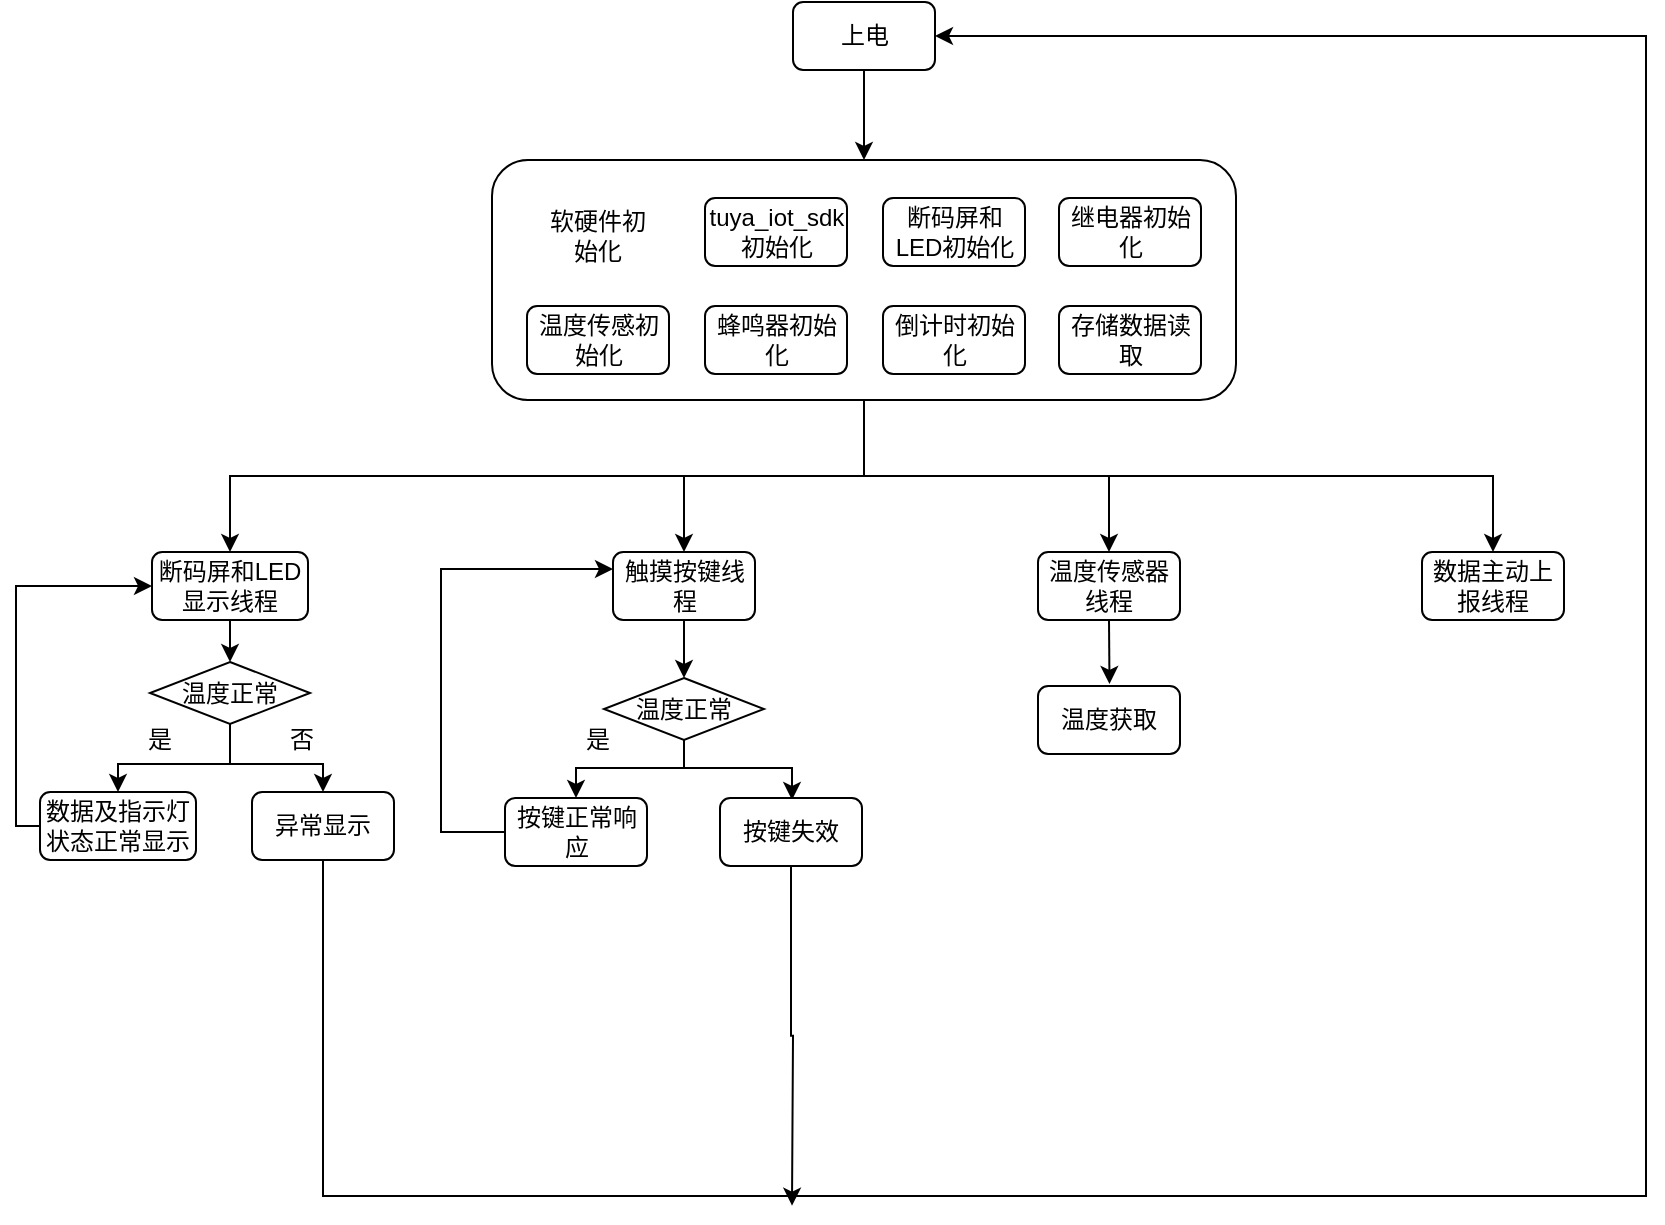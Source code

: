 <mxfile version="16.1.0" type="github">
  <diagram id="3BnJx1z64_xSoNDAaUZk" name="Page-1">
    <mxGraphModel dx="1805" dy="503" grid="0" gridSize="10" guides="1" tooltips="1" connect="1" arrows="1" fold="1" page="1" pageScale="1" pageWidth="827" pageHeight="1169" math="0" shadow="0">
      <root>
        <mxCell id="0" />
        <mxCell id="1" parent="0" />
        <mxCell id="YotC0mz9Mo86BZKjXIZa-32" style="edgeStyle=orthogonalEdgeStyle;rounded=0;orthogonalLoop=1;jettySize=auto;html=1;exitX=0.5;exitY=1;exitDx=0;exitDy=0;entryX=0.5;entryY=0;entryDx=0;entryDy=0;" edge="1" parent="1" source="YotC0mz9Mo86BZKjXIZa-1" target="YotC0mz9Mo86BZKjXIZa-31">
          <mxGeometry relative="1" as="geometry" />
        </mxCell>
        <mxCell id="YotC0mz9Mo86BZKjXIZa-1" value="上电" style="rounded=1;whiteSpace=wrap;html=1;" vertex="1" parent="1">
          <mxGeometry x="390.5" y="81" width="71" height="34" as="geometry" />
        </mxCell>
        <mxCell id="YotC0mz9Mo86BZKjXIZa-2" value="存储数据读取" style="rounded=1;whiteSpace=wrap;html=1;" vertex="1" parent="1">
          <mxGeometry x="523.5" y="233" width="71" height="34" as="geometry" />
        </mxCell>
        <mxCell id="YotC0mz9Mo86BZKjXIZa-3" value="继电器初始化" style="rounded=1;whiteSpace=wrap;html=1;" vertex="1" parent="1">
          <mxGeometry x="523.5" y="179" width="71" height="34" as="geometry" />
        </mxCell>
        <mxCell id="YotC0mz9Mo86BZKjXIZa-4" value="断码屏和LED初始化" style="rounded=1;whiteSpace=wrap;html=1;" vertex="1" parent="1">
          <mxGeometry x="435.5" y="179" width="71" height="34" as="geometry" />
        </mxCell>
        <mxCell id="YotC0mz9Mo86BZKjXIZa-5" value="温度传感初始化" style="rounded=1;whiteSpace=wrap;html=1;" vertex="1" parent="1">
          <mxGeometry x="257.5" y="233" width="71" height="34" as="geometry" />
        </mxCell>
        <mxCell id="YotC0mz9Mo86BZKjXIZa-6" value="蜂鸣器初始化" style="rounded=1;whiteSpace=wrap;html=1;" vertex="1" parent="1">
          <mxGeometry x="346.5" y="233" width="71" height="34" as="geometry" />
        </mxCell>
        <mxCell id="YotC0mz9Mo86BZKjXIZa-7" value="倒计时初始化" style="rounded=1;whiteSpace=wrap;html=1;" vertex="1" parent="1">
          <mxGeometry x="435.5" y="233" width="71" height="34" as="geometry" />
        </mxCell>
        <mxCell id="YotC0mz9Mo86BZKjXIZa-9" value="tuya_iot_sdk初始化" style="rounded=1;whiteSpace=wrap;html=1;" vertex="1" parent="1">
          <mxGeometry x="346.5" y="179" width="71" height="34" as="geometry" />
        </mxCell>
        <mxCell id="YotC0mz9Mo86BZKjXIZa-59" value="" style="edgeStyle=orthogonalEdgeStyle;rounded=0;orthogonalLoop=1;jettySize=auto;html=1;strokeColor=#000000;" edge="1" parent="1" source="YotC0mz9Mo86BZKjXIZa-10" target="YotC0mz9Mo86BZKjXIZa-58">
          <mxGeometry relative="1" as="geometry" />
        </mxCell>
        <mxCell id="YotC0mz9Mo86BZKjXIZa-10" value="断码屏和LED显示线程" style="rounded=1;whiteSpace=wrap;html=1;" vertex="1" parent="1">
          <mxGeometry x="70" y="356" width="78" height="34" as="geometry" />
        </mxCell>
        <mxCell id="YotC0mz9Mo86BZKjXIZa-61" value="" style="edgeStyle=orthogonalEdgeStyle;rounded=0;orthogonalLoop=1;jettySize=auto;html=1;strokeColor=#000000;" edge="1" parent="1" source="YotC0mz9Mo86BZKjXIZa-11" target="YotC0mz9Mo86BZKjXIZa-57">
          <mxGeometry relative="1" as="geometry" />
        </mxCell>
        <mxCell id="YotC0mz9Mo86BZKjXIZa-11" value="触摸按键线程" style="rounded=1;whiteSpace=wrap;html=1;" vertex="1" parent="1">
          <mxGeometry x="300.5" y="356" width="71" height="34" as="geometry" />
        </mxCell>
        <mxCell id="YotC0mz9Mo86BZKjXIZa-30" style="edgeStyle=orthogonalEdgeStyle;rounded=0;orthogonalLoop=1;jettySize=auto;html=1;exitX=0.5;exitY=1;exitDx=0;exitDy=0;entryX=0.5;entryY=0;entryDx=0;entryDy=0;" edge="1" parent="1" source="YotC0mz9Mo86BZKjXIZa-12">
          <mxGeometry relative="1" as="geometry">
            <mxPoint x="548.75" y="422" as="targetPoint" />
          </mxGeometry>
        </mxCell>
        <mxCell id="YotC0mz9Mo86BZKjXIZa-12" value="温度传感器线程" style="rounded=1;whiteSpace=wrap;html=1;" vertex="1" parent="1">
          <mxGeometry x="513" y="356" width="71" height="34" as="geometry" />
        </mxCell>
        <mxCell id="YotC0mz9Mo86BZKjXIZa-14" value="软硬件初始化" style="text;html=1;strokeColor=none;fillColor=none;align=center;verticalAlign=middle;whiteSpace=wrap;rounded=0;" vertex="1" parent="1">
          <mxGeometry x="263" y="183" width="60" height="30" as="geometry" />
        </mxCell>
        <mxCell id="YotC0mz9Mo86BZKjXIZa-33" style="edgeStyle=orthogonalEdgeStyle;rounded=0;orthogonalLoop=1;jettySize=auto;html=1;exitX=0.5;exitY=1;exitDx=0;exitDy=0;" edge="1" parent="1" source="YotC0mz9Mo86BZKjXIZa-31" target="YotC0mz9Mo86BZKjXIZa-10">
          <mxGeometry relative="1" as="geometry" />
        </mxCell>
        <mxCell id="YotC0mz9Mo86BZKjXIZa-34" style="edgeStyle=orthogonalEdgeStyle;rounded=0;orthogonalLoop=1;jettySize=auto;html=1;exitX=0.5;exitY=1;exitDx=0;exitDy=0;entryX=0.5;entryY=0;entryDx=0;entryDy=0;" edge="1" parent="1" source="YotC0mz9Mo86BZKjXIZa-31" target="YotC0mz9Mo86BZKjXIZa-11">
          <mxGeometry relative="1" as="geometry" />
        </mxCell>
        <mxCell id="YotC0mz9Mo86BZKjXIZa-35" style="edgeStyle=orthogonalEdgeStyle;rounded=0;orthogonalLoop=1;jettySize=auto;html=1;exitX=0.5;exitY=1;exitDx=0;exitDy=0;" edge="1" parent="1" source="YotC0mz9Mo86BZKjXIZa-31" target="YotC0mz9Mo86BZKjXIZa-12">
          <mxGeometry relative="1" as="geometry" />
        </mxCell>
        <mxCell id="YotC0mz9Mo86BZKjXIZa-56" style="edgeStyle=orthogonalEdgeStyle;rounded=0;orthogonalLoop=1;jettySize=auto;html=1;exitX=0.5;exitY=1;exitDx=0;exitDy=0;strokeColor=#000000;" edge="1" parent="1" source="YotC0mz9Mo86BZKjXIZa-31" target="YotC0mz9Mo86BZKjXIZa-55">
          <mxGeometry relative="1" as="geometry" />
        </mxCell>
        <mxCell id="YotC0mz9Mo86BZKjXIZa-31" value="" style="rounded=1;whiteSpace=wrap;html=1;fillColor=none;" vertex="1" parent="1">
          <mxGeometry x="240" y="160" width="372" height="120" as="geometry" />
        </mxCell>
        <mxCell id="YotC0mz9Mo86BZKjXIZa-48" style="edgeStyle=orthogonalEdgeStyle;rounded=0;orthogonalLoop=1;jettySize=auto;html=1;entryX=0;entryY=0.5;entryDx=0;entryDy=0;strokeColor=#000000;" edge="1" parent="1" source="YotC0mz9Mo86BZKjXIZa-40" target="YotC0mz9Mo86BZKjXIZa-10">
          <mxGeometry relative="1" as="geometry">
            <Array as="points">
              <mxPoint x="2" y="493" />
              <mxPoint x="2" y="373" />
            </Array>
          </mxGeometry>
        </mxCell>
        <mxCell id="YotC0mz9Mo86BZKjXIZa-40" value="数据及指示灯状态正常显示" style="rounded=1;whiteSpace=wrap;html=1;" vertex="1" parent="1">
          <mxGeometry x="14" y="476" width="78" height="34" as="geometry" />
        </mxCell>
        <mxCell id="YotC0mz9Mo86BZKjXIZa-49" style="edgeStyle=orthogonalEdgeStyle;rounded=0;orthogonalLoop=1;jettySize=auto;html=1;entryX=0;entryY=0.25;entryDx=0;entryDy=0;strokeColor=#000000;" edge="1" parent="1" source="YotC0mz9Mo86BZKjXIZa-43" target="YotC0mz9Mo86BZKjXIZa-11">
          <mxGeometry relative="1" as="geometry">
            <Array as="points">
              <mxPoint x="214.5" y="496" />
              <mxPoint x="214.5" y="365" />
            </Array>
          </mxGeometry>
        </mxCell>
        <mxCell id="YotC0mz9Mo86BZKjXIZa-43" value="按键正常响应" style="rounded=1;whiteSpace=wrap;html=1;" vertex="1" parent="1">
          <mxGeometry x="246.5" y="479" width="71" height="34" as="geometry" />
        </mxCell>
        <mxCell id="YotC0mz9Mo86BZKjXIZa-55" value="数据主动上报线程" style="rounded=1;whiteSpace=wrap;html=1;" vertex="1" parent="1">
          <mxGeometry x="705" y="356" width="71" height="34" as="geometry" />
        </mxCell>
        <mxCell id="YotC0mz9Mo86BZKjXIZa-62" style="edgeStyle=orthogonalEdgeStyle;rounded=0;orthogonalLoop=1;jettySize=auto;html=1;exitX=0.5;exitY=1;exitDx=0;exitDy=0;entryX=0.5;entryY=0;entryDx=0;entryDy=0;strokeColor=#000000;" edge="1" parent="1" source="YotC0mz9Mo86BZKjXIZa-57" target="YotC0mz9Mo86BZKjXIZa-43">
          <mxGeometry relative="1" as="geometry">
            <Array as="points">
              <mxPoint x="336" y="464" />
              <mxPoint x="282" y="464" />
            </Array>
          </mxGeometry>
        </mxCell>
        <mxCell id="YotC0mz9Mo86BZKjXIZa-68" style="edgeStyle=orthogonalEdgeStyle;rounded=0;orthogonalLoop=1;jettySize=auto;html=1;exitX=0.5;exitY=1;exitDx=0;exitDy=0;strokeColor=#000000;" edge="1" parent="1">
          <mxGeometry relative="1" as="geometry">
            <mxPoint x="336" y="451" as="sourcePoint" />
            <mxPoint x="390" y="480" as="targetPoint" />
            <Array as="points">
              <mxPoint x="336" y="464" />
              <mxPoint x="390" y="464" />
            </Array>
          </mxGeometry>
        </mxCell>
        <mxCell id="YotC0mz9Mo86BZKjXIZa-57" value="温度正常" style="rhombus;whiteSpace=wrap;html=1;fillColor=none;" vertex="1" parent="1">
          <mxGeometry x="296" y="419" width="80" height="31" as="geometry" />
        </mxCell>
        <mxCell id="YotC0mz9Mo86BZKjXIZa-60" style="edgeStyle=orthogonalEdgeStyle;rounded=0;orthogonalLoop=1;jettySize=auto;html=1;exitX=0.5;exitY=1;exitDx=0;exitDy=0;strokeColor=#000000;" edge="1" parent="1" source="YotC0mz9Mo86BZKjXIZa-58" target="YotC0mz9Mo86BZKjXIZa-40">
          <mxGeometry relative="1" as="geometry" />
        </mxCell>
        <mxCell id="YotC0mz9Mo86BZKjXIZa-67" style="edgeStyle=orthogonalEdgeStyle;rounded=0;orthogonalLoop=1;jettySize=auto;html=1;exitX=0.5;exitY=1;exitDx=0;exitDy=0;strokeColor=#000000;" edge="1" parent="1" source="YotC0mz9Mo86BZKjXIZa-58" target="YotC0mz9Mo86BZKjXIZa-65">
          <mxGeometry relative="1" as="geometry" />
        </mxCell>
        <mxCell id="YotC0mz9Mo86BZKjXIZa-58" value="温度正常" style="rhombus;whiteSpace=wrap;html=1;fillColor=none;" vertex="1" parent="1">
          <mxGeometry x="69" y="411" width="80" height="31" as="geometry" />
        </mxCell>
        <mxCell id="YotC0mz9Mo86BZKjXIZa-63" value="是" style="text;html=1;strokeColor=none;fillColor=none;align=center;verticalAlign=middle;whiteSpace=wrap;rounded=0;" vertex="1" parent="1">
          <mxGeometry x="44" y="435" width="60" height="30" as="geometry" />
        </mxCell>
        <mxCell id="YotC0mz9Mo86BZKjXIZa-64" value="是" style="text;html=1;strokeColor=none;fillColor=none;align=center;verticalAlign=middle;whiteSpace=wrap;rounded=0;" vertex="1" parent="1">
          <mxGeometry x="263" y="435" width="60" height="30" as="geometry" />
        </mxCell>
        <mxCell id="YotC0mz9Mo86BZKjXIZa-79" style="edgeStyle=orthogonalEdgeStyle;rounded=0;orthogonalLoop=1;jettySize=auto;html=1;exitX=0.5;exitY=1;exitDx=0;exitDy=0;strokeColor=#000000;entryX=1;entryY=0.5;entryDx=0;entryDy=0;" edge="1" parent="1" source="YotC0mz9Mo86BZKjXIZa-65" target="YotC0mz9Mo86BZKjXIZa-1">
          <mxGeometry relative="1" as="geometry">
            <mxPoint x="808" y="98" as="targetPoint" />
            <Array as="points">
              <mxPoint x="156" y="678" />
              <mxPoint x="817" y="678" />
              <mxPoint x="817" y="98" />
            </Array>
          </mxGeometry>
        </mxCell>
        <mxCell id="YotC0mz9Mo86BZKjXIZa-65" value="异常显示" style="rounded=1;whiteSpace=wrap;html=1;" vertex="1" parent="1">
          <mxGeometry x="120" y="476" width="71" height="34" as="geometry" />
        </mxCell>
        <mxCell id="YotC0mz9Mo86BZKjXIZa-80" style="edgeStyle=orthogonalEdgeStyle;rounded=0;orthogonalLoop=1;jettySize=auto;html=1;exitX=0.5;exitY=1;exitDx=0;exitDy=0;strokeColor=#000000;" edge="1" parent="1" source="YotC0mz9Mo86BZKjXIZa-66">
          <mxGeometry relative="1" as="geometry">
            <mxPoint x="390" y="682.833" as="targetPoint" />
          </mxGeometry>
        </mxCell>
        <mxCell id="YotC0mz9Mo86BZKjXIZa-66" value="按键失效" style="rounded=1;whiteSpace=wrap;html=1;" vertex="1" parent="1">
          <mxGeometry x="354" y="479" width="71" height="34" as="geometry" />
        </mxCell>
        <mxCell id="YotC0mz9Mo86BZKjXIZa-69" value="否" style="text;html=1;strokeColor=none;fillColor=none;align=center;verticalAlign=middle;whiteSpace=wrap;rounded=0;" vertex="1" parent="1">
          <mxGeometry x="115" y="435" width="60" height="30" as="geometry" />
        </mxCell>
        <mxCell id="YotC0mz9Mo86BZKjXIZa-72" value="温度获取" style="rounded=1;whiteSpace=wrap;html=1;" vertex="1" parent="1">
          <mxGeometry x="513" y="423" width="71" height="34" as="geometry" />
        </mxCell>
      </root>
    </mxGraphModel>
  </diagram>
</mxfile>
